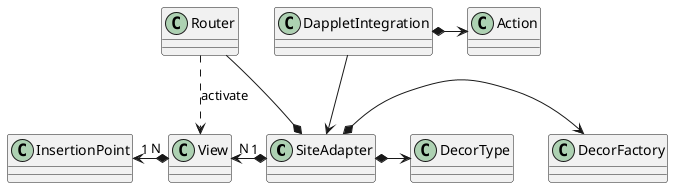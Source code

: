 @startuml
together {
    SiteAdapter "1" *-> "N" View
    InsertionPoint "1" <-* "N" View
}
SiteAdapter *- Router
Router ..> View : activate
SiteAdapter *-> DecorFactory
SiteAdapter *-> DecorType
DappletIntegration *-> Action
DappletIntegration --> SiteAdapter 
@enduml